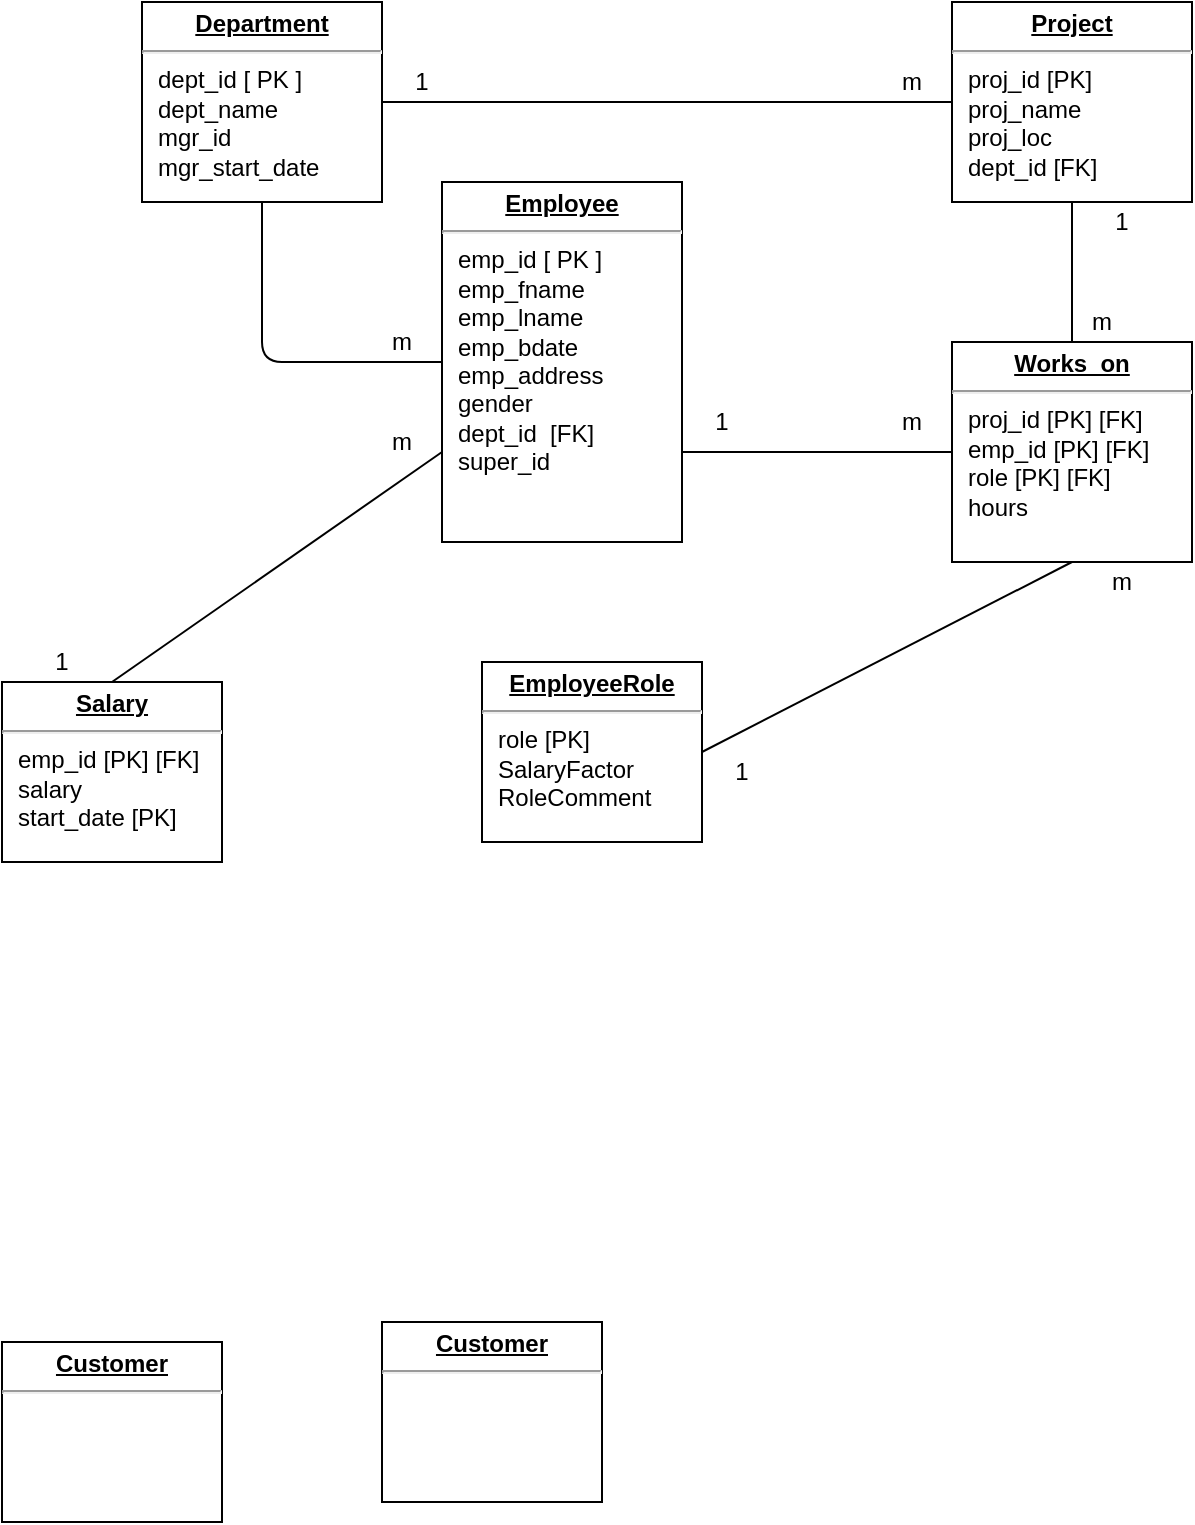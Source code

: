 <mxfile version="13.0.1" type="github">
  <diagram id="_1ddmZ8UJQTNAhh1HOOt" name="Page-1">
    <mxGraphModel dx="910" dy="468" grid="1" gridSize="10" guides="1" tooltips="1" connect="1" arrows="1" fold="1" page="1" pageScale="1" pageWidth="850" pageHeight="1100" math="0" shadow="0">
      <root>
        <mxCell id="0" />
        <mxCell id="1" parent="0" />
        <mxCell id="WmImGQyBANgzQe72v31L-1" value="&lt;p style=&quot;margin: 0px ; margin-top: 4px ; text-align: center ; text-decoration: underline&quot;&gt;&lt;b&gt;Employee&lt;/b&gt;&lt;br&gt;&lt;/p&gt;&lt;hr&gt;&lt;p style=&quot;margin: 0px ; margin-left: 8px&quot;&gt;emp_id [ PK ]&lt;br&gt;&lt;/p&gt;&lt;p style=&quot;margin: 0px ; margin-left: 8px&quot;&gt;emp_fname&lt;/p&gt;&lt;p style=&quot;margin: 0px ; margin-left: 8px&quot;&gt;emp_lname&lt;/p&gt;&lt;p style=&quot;margin: 0px ; margin-left: 8px&quot;&gt;emp_bdate&lt;/p&gt;&lt;p style=&quot;margin: 0px ; margin-left: 8px&quot;&gt;emp_address&lt;/p&gt;&lt;p style=&quot;margin: 0px ; margin-left: 8px&quot;&gt;gender&lt;/p&gt;&lt;p style=&quot;margin: 0px ; margin-left: 8px&quot;&gt;dept_id&amp;nbsp; [FK]&lt;br&gt;&lt;/p&gt;&lt;p style=&quot;margin: 0px ; margin-left: 8px&quot;&gt;super_id&lt;br&gt;&lt;/p&gt;" style="verticalAlign=top;align=left;overflow=fill;fontSize=12;fontFamily=Helvetica;html=1;" parent="1" vertex="1">
          <mxGeometry x="300" y="240" width="120" height="180" as="geometry" />
        </mxCell>
        <mxCell id="WmImGQyBANgzQe72v31L-2" value="&lt;p style=&quot;margin: 0px ; margin-top: 4px ; text-align: center ; text-decoration: underline&quot;&gt;&lt;b&gt;Department&lt;/b&gt;&lt;br&gt;&lt;/p&gt;&lt;hr&gt;&lt;p style=&quot;margin: 0px ; margin-left: 8px&quot;&gt;dept_id [ PK ]&lt;br&gt;&lt;/p&gt;&lt;p style=&quot;margin: 0px ; margin-left: 8px&quot;&gt;dept_name&lt;/p&gt;&lt;p style=&quot;margin: 0px ; margin-left: 8px&quot;&gt;mgr_id &lt;br&gt;&lt;/p&gt;&lt;p style=&quot;margin: 0px ; margin-left: 8px&quot;&gt;mgr_start_date&lt;br&gt;&lt;/p&gt;" style="verticalAlign=top;align=left;overflow=fill;fontSize=12;fontFamily=Helvetica;html=1;" parent="1" vertex="1">
          <mxGeometry x="150" y="150" width="120" height="100" as="geometry" />
        </mxCell>
        <mxCell id="WmImGQyBANgzQe72v31L-3" value="&lt;p style=&quot;margin: 0px ; margin-top: 4px ; text-align: center ; text-decoration: underline&quot;&gt;&lt;b&gt;Project&lt;/b&gt;&lt;br&gt;&lt;/p&gt;&lt;hr&gt;&lt;p style=&quot;margin: 0px ; margin-left: 8px&quot;&gt;proj_id [PK]&lt;br&gt;&lt;/p&gt;&lt;p style=&quot;margin: 0px ; margin-left: 8px&quot;&gt;proj_name&lt;/p&gt;&lt;p style=&quot;margin: 0px ; margin-left: 8px&quot;&gt;proj_loc&lt;/p&gt;&lt;p style=&quot;margin: 0px ; margin-left: 8px&quot;&gt;dept_id [FK]&lt;br&gt;&lt;/p&gt;" style="verticalAlign=top;align=left;overflow=fill;fontSize=12;fontFamily=Helvetica;html=1;" parent="1" vertex="1">
          <mxGeometry x="555" y="150" width="120" height="100" as="geometry" />
        </mxCell>
        <mxCell id="WmImGQyBANgzQe72v31L-4" value="&lt;p style=&quot;margin: 0px ; margin-top: 4px ; text-align: center ; text-decoration: underline&quot;&gt;&lt;b&gt;Works_on&lt;/b&gt;&lt;br&gt;&lt;/p&gt;&lt;hr&gt;&lt;p style=&quot;margin: 0px ; margin-left: 8px&quot;&gt;proj_id [PK] [FK]&lt;br&gt;&lt;/p&gt;&lt;p style=&quot;margin: 0px ; margin-left: 8px&quot;&gt;emp_id [PK] [FK]&lt;br&gt;&lt;/p&gt;&lt;p style=&quot;margin: 0px ; margin-left: 8px&quot;&gt;role [PK] [FK]&lt;br&gt;&lt;/p&gt;&lt;p style=&quot;margin: 0px ; margin-left: 8px&quot;&gt;hours&lt;br&gt;&lt;/p&gt;" style="verticalAlign=top;align=left;overflow=fill;fontSize=12;fontFamily=Helvetica;html=1;" parent="1" vertex="1">
          <mxGeometry x="555" y="320" width="120" height="110" as="geometry" />
        </mxCell>
        <mxCell id="WmImGQyBANgzQe72v31L-5" value="&lt;p style=&quot;margin: 0px ; margin-top: 4px ; text-align: center ; text-decoration: underline&quot;&gt;&lt;b&gt;Salary&lt;/b&gt;&lt;br&gt;&lt;/p&gt;&lt;hr&gt;&lt;p style=&quot;margin: 0px ; margin-left: 8px&quot;&gt;emp_id [PK] [FK]&lt;br&gt;&lt;/p&gt;&lt;p style=&quot;margin: 0px ; margin-left: 8px&quot;&gt;salary&lt;/p&gt;&lt;p style=&quot;margin: 0px ; margin-left: 8px&quot;&gt;start_date [PK]&lt;br&gt;&lt;/p&gt;" style="verticalAlign=top;align=left;overflow=fill;fontSize=12;fontFamily=Helvetica;html=1;" parent="1" vertex="1">
          <mxGeometry x="80" y="490" width="110" height="90" as="geometry" />
        </mxCell>
        <mxCell id="WmImGQyBANgzQe72v31L-10" value="&lt;p style=&quot;margin: 0px ; margin-top: 4px ; text-align: center ; text-decoration: underline&quot;&gt;&lt;b&gt;EmployeeRole&lt;/b&gt;&lt;br&gt;&lt;/p&gt;&lt;hr&gt;&lt;p style=&quot;margin: 0px ; margin-left: 8px&quot;&gt;role [PK]&lt;/p&gt;&lt;p style=&quot;margin: 0px ; margin-left: 8px&quot;&gt;SalaryFactor&lt;/p&gt;&lt;p style=&quot;margin: 0px ; margin-left: 8px&quot;&gt;RoleComment&lt;br&gt;&lt;/p&gt;&lt;p style=&quot;margin: 0px ; margin-left: 8px&quot;&gt;&lt;br&gt;&lt;/p&gt;" style="verticalAlign=top;align=left;overflow=fill;fontSize=12;fontFamily=Helvetica;html=1;" parent="1" vertex="1">
          <mxGeometry x="320" y="480" width="110" height="90" as="geometry" />
        </mxCell>
        <mxCell id="WmImGQyBANgzQe72v31L-11" value="" style="endArrow=none;html=1;exitX=0;exitY=0.5;exitDx=0;exitDy=0;entryX=0.5;entryY=1;entryDx=0;entryDy=0;" parent="1" source="WmImGQyBANgzQe72v31L-1" target="WmImGQyBANgzQe72v31L-2" edge="1">
          <mxGeometry width="50" height="50" relative="1" as="geometry">
            <mxPoint x="360" y="460" as="sourcePoint" />
            <mxPoint x="410" y="410" as="targetPoint" />
            <Array as="points">
              <mxPoint x="210" y="330" />
            </Array>
          </mxGeometry>
        </mxCell>
        <mxCell id="WmImGQyBANgzQe72v31L-12" value="" style="endArrow=none;html=1;exitX=0.5;exitY=0;exitDx=0;exitDy=0;entryX=0;entryY=0.75;entryDx=0;entryDy=0;" parent="1" source="WmImGQyBANgzQe72v31L-5" target="WmImGQyBANgzQe72v31L-1" edge="1">
          <mxGeometry width="50" height="50" relative="1" as="geometry">
            <mxPoint x="440" y="490" as="sourcePoint" />
            <mxPoint x="490" y="440" as="targetPoint" />
          </mxGeometry>
        </mxCell>
        <mxCell id="WmImGQyBANgzQe72v31L-13" value="" style="endArrow=none;html=1;entryX=0.5;entryY=0;entryDx=0;entryDy=0;exitX=0.5;exitY=1;exitDx=0;exitDy=0;" parent="1" source="WmImGQyBANgzQe72v31L-3" target="WmImGQyBANgzQe72v31L-4" edge="1">
          <mxGeometry width="50" height="50" relative="1" as="geometry">
            <mxPoint x="380" y="520" as="sourcePoint" />
            <mxPoint x="430" y="470" as="targetPoint" />
          </mxGeometry>
        </mxCell>
        <mxCell id="WmImGQyBANgzQe72v31L-14" value="" style="endArrow=none;html=1;entryX=0;entryY=0.5;entryDx=0;entryDy=0;exitX=1;exitY=0.75;exitDx=0;exitDy=0;" parent="1" source="WmImGQyBANgzQe72v31L-1" target="WmImGQyBANgzQe72v31L-4" edge="1">
          <mxGeometry width="50" height="50" relative="1" as="geometry">
            <mxPoint x="440" y="500" as="sourcePoint" />
            <mxPoint x="490" y="450" as="targetPoint" />
          </mxGeometry>
        </mxCell>
        <mxCell id="WmImGQyBANgzQe72v31L-15" value="" style="endArrow=none;html=1;entryX=0;entryY=0.5;entryDx=0;entryDy=0;exitX=1;exitY=0.5;exitDx=0;exitDy=0;" parent="1" source="WmImGQyBANgzQe72v31L-2" target="WmImGQyBANgzQe72v31L-3" edge="1">
          <mxGeometry width="50" height="50" relative="1" as="geometry">
            <mxPoint x="430" y="490" as="sourcePoint" />
            <mxPoint x="480" y="440" as="targetPoint" />
          </mxGeometry>
        </mxCell>
        <mxCell id="WmImGQyBANgzQe72v31L-16" value="" style="endArrow=none;html=1;entryX=0.5;entryY=1;entryDx=0;entryDy=0;exitX=1;exitY=0.5;exitDx=0;exitDy=0;" parent="1" source="WmImGQyBANgzQe72v31L-10" target="WmImGQyBANgzQe72v31L-4" edge="1">
          <mxGeometry width="50" height="50" relative="1" as="geometry">
            <mxPoint x="420" y="510" as="sourcePoint" />
            <mxPoint x="470" y="460" as="targetPoint" />
          </mxGeometry>
        </mxCell>
        <mxCell id="WmImGQyBANgzQe72v31L-17" value="1" style="text;html=1;strokeColor=none;fillColor=none;align=center;verticalAlign=middle;whiteSpace=wrap;rounded=0;" parent="1" vertex="1">
          <mxGeometry x="620" y="250" width="40" height="20" as="geometry" />
        </mxCell>
        <mxCell id="WmImGQyBANgzQe72v31L-18" value="m" style="text;html=1;strokeColor=none;fillColor=none;align=center;verticalAlign=middle;whiteSpace=wrap;rounded=0;" parent="1" vertex="1">
          <mxGeometry x="260" y="310" width="40" height="20" as="geometry" />
        </mxCell>
        <mxCell id="WmImGQyBANgzQe72v31L-19" value="1" style="text;html=1;strokeColor=none;fillColor=none;align=center;verticalAlign=middle;whiteSpace=wrap;rounded=0;" parent="1" vertex="1">
          <mxGeometry x="270" y="180" width="40" height="20" as="geometry" />
        </mxCell>
        <mxCell id="WmImGQyBANgzQe72v31L-20" value="m" style="text;html=1;strokeColor=none;fillColor=none;align=center;verticalAlign=middle;whiteSpace=wrap;rounded=0;" parent="1" vertex="1">
          <mxGeometry x="515" y="180" width="40" height="20" as="geometry" />
        </mxCell>
        <mxCell id="WmImGQyBANgzQe72v31L-21" value="m" style="text;html=1;strokeColor=none;fillColor=none;align=center;verticalAlign=middle;whiteSpace=wrap;rounded=0;" parent="1" vertex="1">
          <mxGeometry x="610" y="300" width="40" height="20" as="geometry" />
        </mxCell>
        <mxCell id="WmImGQyBANgzQe72v31L-22" value="1" style="text;html=1;strokeColor=none;fillColor=none;align=center;verticalAlign=middle;whiteSpace=wrap;rounded=0;" parent="1" vertex="1">
          <mxGeometry x="420" y="350" width="40" height="20" as="geometry" />
        </mxCell>
        <mxCell id="WmImGQyBANgzQe72v31L-23" value="m" style="text;html=1;strokeColor=none;fillColor=none;align=center;verticalAlign=middle;whiteSpace=wrap;rounded=0;" parent="1" vertex="1">
          <mxGeometry x="515" y="350" width="40" height="20" as="geometry" />
        </mxCell>
        <mxCell id="WmImGQyBANgzQe72v31L-24" value="1" style="text;html=1;strokeColor=none;fillColor=none;align=center;verticalAlign=middle;whiteSpace=wrap;rounded=0;" parent="1" vertex="1">
          <mxGeometry x="90" y="470" width="40" height="20" as="geometry" />
        </mxCell>
        <mxCell id="WmImGQyBANgzQe72v31L-25" value="m" style="text;html=1;strokeColor=none;fillColor=none;align=center;verticalAlign=middle;whiteSpace=wrap;rounded=0;" parent="1" vertex="1">
          <mxGeometry x="260" y="360" width="40" height="20" as="geometry" />
        </mxCell>
        <mxCell id="WmImGQyBANgzQe72v31L-27" value="1" style="text;html=1;strokeColor=none;fillColor=none;align=center;verticalAlign=middle;whiteSpace=wrap;rounded=0;" parent="1" vertex="1">
          <mxGeometry x="430" y="525" width="40" height="20" as="geometry" />
        </mxCell>
        <mxCell id="WmImGQyBANgzQe72v31L-28" value="m" style="text;html=1;strokeColor=none;fillColor=none;align=center;verticalAlign=middle;whiteSpace=wrap;rounded=0;" parent="1" vertex="1">
          <mxGeometry x="620" y="430" width="40" height="20" as="geometry" />
        </mxCell>
        <mxCell id="sIozPiCM3-K2xLX3Tk1c-1" value="&lt;p style=&quot;margin: 0px ; margin-top: 4px ; text-align: center ; text-decoration: underline&quot;&gt;&lt;b&gt;Customer&lt;/b&gt;&lt;br&gt;&lt;/p&gt;&lt;hr&gt;" style="verticalAlign=top;align=left;overflow=fill;fontSize=12;fontFamily=Helvetica;html=1;" vertex="1" parent="1">
          <mxGeometry x="80" y="820" width="110" height="90" as="geometry" />
        </mxCell>
        <mxCell id="sIozPiCM3-K2xLX3Tk1c-2" value="&lt;p style=&quot;margin: 0px ; margin-top: 4px ; text-align: center ; text-decoration: underline&quot;&gt;&lt;b&gt;Customer&lt;/b&gt;&lt;br&gt;&lt;/p&gt;&lt;hr&gt;" style="verticalAlign=top;align=left;overflow=fill;fontSize=12;fontFamily=Helvetica;html=1;" vertex="1" parent="1">
          <mxGeometry x="270" y="810" width="110" height="90" as="geometry" />
        </mxCell>
      </root>
    </mxGraphModel>
  </diagram>
</mxfile>
